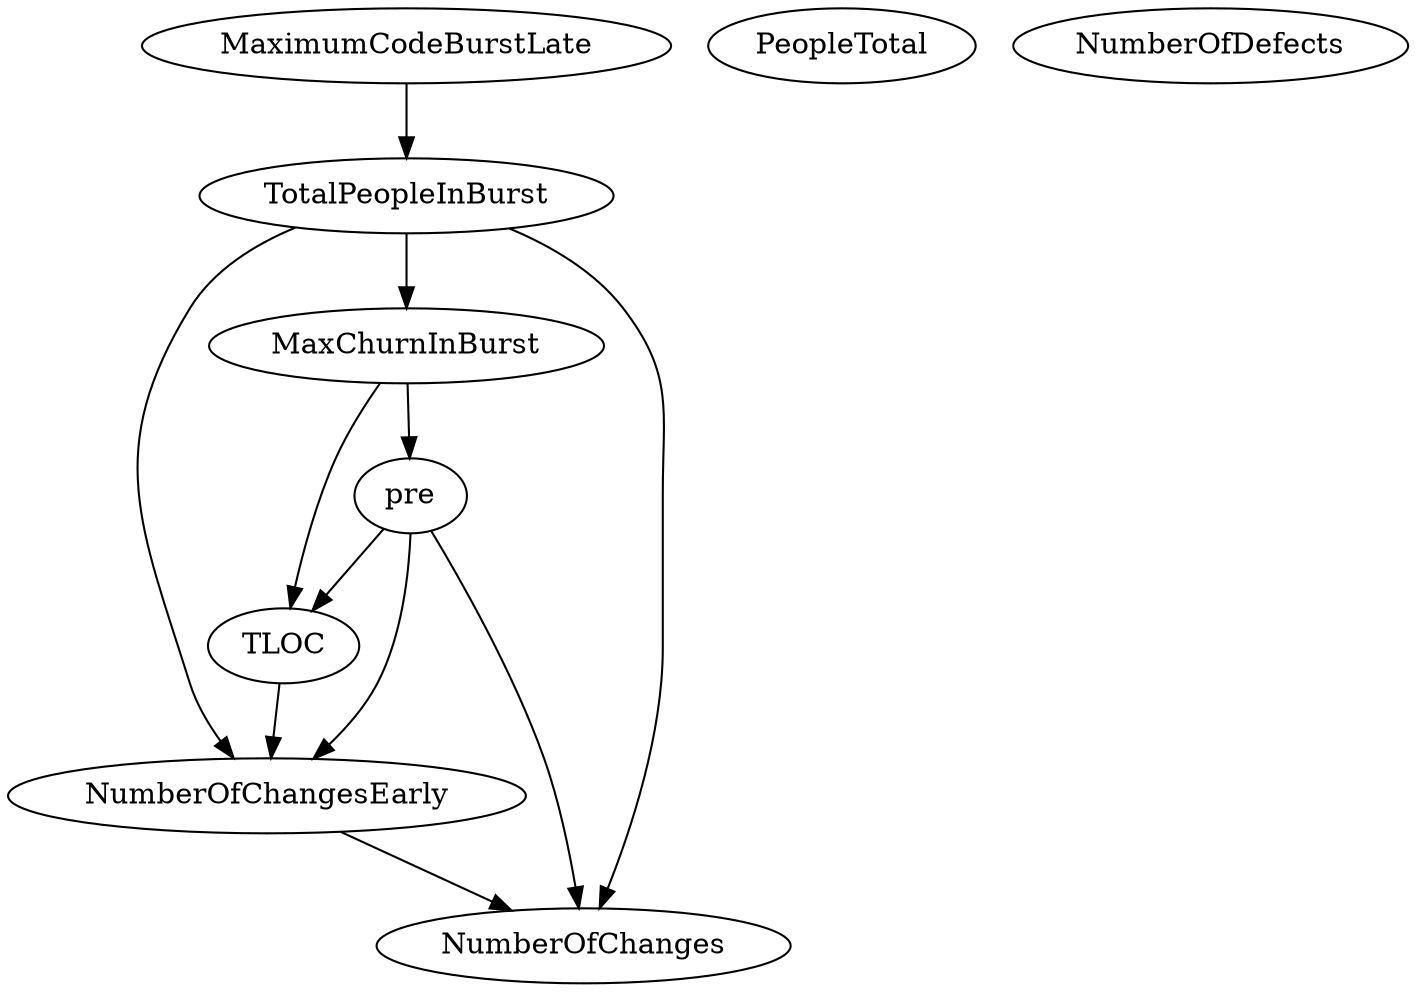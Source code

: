 digraph {
   NumberOfChangesEarly;
   PeopleTotal;
   NumberOfDefects;
   TotalPeopleInBurst;
   MaximumCodeBurstLate;
   MaxChurnInBurst;
   TLOC;
   NumberOfChanges;
   pre;
   NumberOfChangesEarly -> NumberOfChanges;
   TotalPeopleInBurst -> NumberOfChangesEarly;
   TotalPeopleInBurst -> MaxChurnInBurst;
   TotalPeopleInBurst -> NumberOfChanges;
   MaximumCodeBurstLate -> TotalPeopleInBurst;
   MaxChurnInBurst -> TLOC;
   MaxChurnInBurst -> pre;
   TLOC -> NumberOfChangesEarly;
   pre -> NumberOfChangesEarly;
   pre -> TLOC;
   pre -> NumberOfChanges;
}
